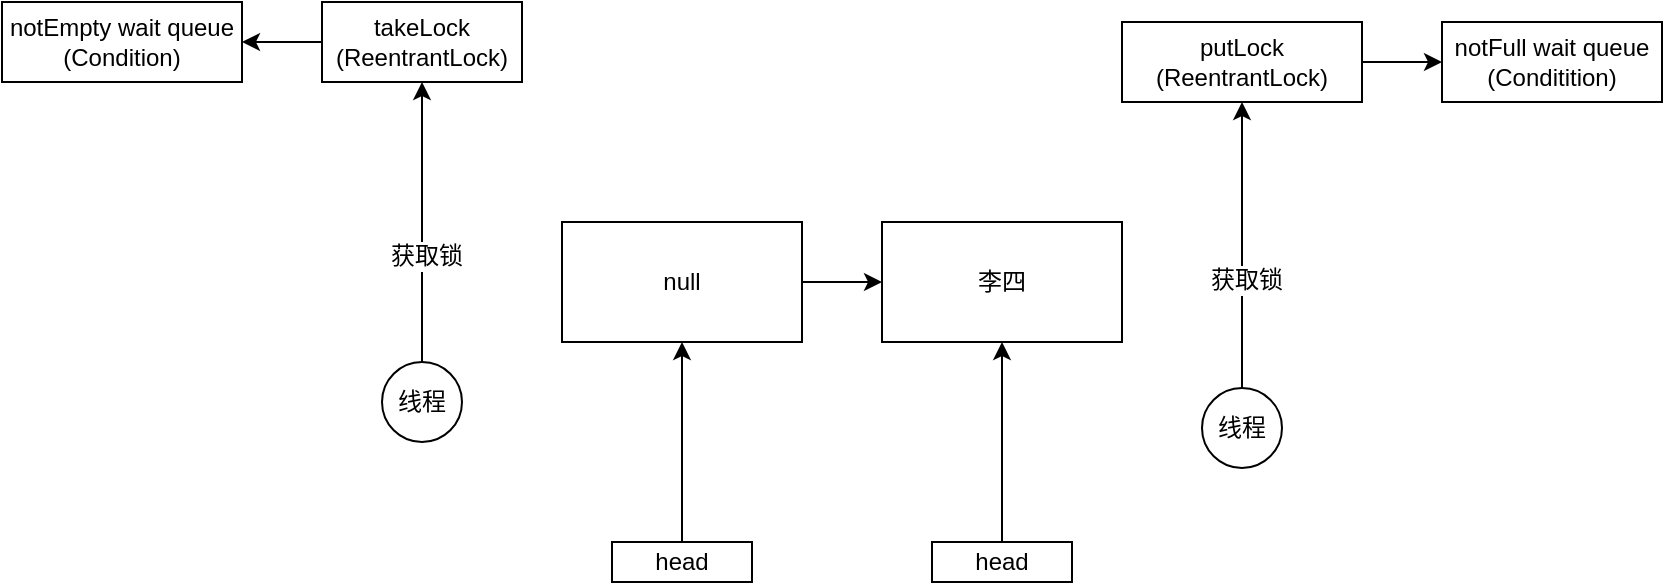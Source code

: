 <mxfile version="12.2.9" type="github" pages="1">
  <diagram id="orEDwhUKBMStI5XJ0Paf" name="第 1 页">
    <mxGraphModel dx="2249" dy="762" grid="1" gridSize="10" guides="1" tooltips="1" connect="1" arrows="1" fold="1" page="1" pageScale="1" pageWidth="827" pageHeight="1169" math="0" shadow="0">
      <root>
        <mxCell id="0"/>
        <mxCell id="1" parent="0"/>
        <mxCell id="djLy8KHiu-xG3MhfthzV-3" style="edgeStyle=orthogonalEdgeStyle;rounded=0;orthogonalLoop=1;jettySize=auto;html=1;entryX=0;entryY=0.5;entryDx=0;entryDy=0;" edge="1" parent="1" source="djLy8KHiu-xG3MhfthzV-1" target="djLy8KHiu-xG3MhfthzV-2">
          <mxGeometry relative="1" as="geometry"/>
        </mxCell>
        <mxCell id="djLy8KHiu-xG3MhfthzV-1" value="null" style="rounded=0;whiteSpace=wrap;html=1;" vertex="1" parent="1">
          <mxGeometry x="260" y="330" width="120" height="60" as="geometry"/>
        </mxCell>
        <mxCell id="djLy8KHiu-xG3MhfthzV-2" value="李四" style="rounded=0;whiteSpace=wrap;html=1;" vertex="1" parent="1">
          <mxGeometry x="420" y="330" width="120" height="60" as="geometry"/>
        </mxCell>
        <mxCell id="djLy8KHiu-xG3MhfthzV-6" style="edgeStyle=orthogonalEdgeStyle;rounded=0;orthogonalLoop=1;jettySize=auto;html=1;entryX=0.5;entryY=1;entryDx=0;entryDy=0;" edge="1" parent="1" source="djLy8KHiu-xG3MhfthzV-4" target="djLy8KHiu-xG3MhfthzV-1">
          <mxGeometry relative="1" as="geometry"/>
        </mxCell>
        <mxCell id="djLy8KHiu-xG3MhfthzV-4" value="head" style="rounded=0;whiteSpace=wrap;html=1;" vertex="1" parent="1">
          <mxGeometry x="285" y="490" width="70" height="20" as="geometry"/>
        </mxCell>
        <mxCell id="djLy8KHiu-xG3MhfthzV-7" style="edgeStyle=orthogonalEdgeStyle;rounded=0;orthogonalLoop=1;jettySize=auto;html=1;entryX=0.5;entryY=1;entryDx=0;entryDy=0;" edge="1" parent="1" source="djLy8KHiu-xG3MhfthzV-5" target="djLy8KHiu-xG3MhfthzV-2">
          <mxGeometry relative="1" as="geometry"/>
        </mxCell>
        <mxCell id="djLy8KHiu-xG3MhfthzV-5" value="head" style="rounded=0;whiteSpace=wrap;html=1;" vertex="1" parent="1">
          <mxGeometry x="445" y="490" width="70" height="20" as="geometry"/>
        </mxCell>
        <mxCell id="djLy8KHiu-xG3MhfthzV-10" style="edgeStyle=orthogonalEdgeStyle;rounded=0;orthogonalLoop=1;jettySize=auto;html=1;" edge="1" parent="1" source="djLy8KHiu-xG3MhfthzV-8" target="djLy8KHiu-xG3MhfthzV-9">
          <mxGeometry relative="1" as="geometry"/>
        </mxCell>
        <mxCell id="djLy8KHiu-xG3MhfthzV-8" value="takeLock&lt;br&gt;(ReentrantLock)" style="rounded=0;whiteSpace=wrap;html=1;" vertex="1" parent="1">
          <mxGeometry x="140" y="220" width="100" height="40" as="geometry"/>
        </mxCell>
        <mxCell id="djLy8KHiu-xG3MhfthzV-9" value="notEmpty wait queue&lt;br&gt;(Condition)" style="rounded=0;whiteSpace=wrap;html=1;" vertex="1" parent="1">
          <mxGeometry x="-20" y="220" width="120" height="40" as="geometry"/>
        </mxCell>
        <mxCell id="djLy8KHiu-xG3MhfthzV-12" style="edgeStyle=orthogonalEdgeStyle;rounded=0;orthogonalLoop=1;jettySize=auto;html=1;entryX=0.5;entryY=1;entryDx=0;entryDy=0;" edge="1" parent="1" source="djLy8KHiu-xG3MhfthzV-11" target="djLy8KHiu-xG3MhfthzV-8">
          <mxGeometry relative="1" as="geometry"/>
        </mxCell>
        <mxCell id="djLy8KHiu-xG3MhfthzV-13" value="获取锁" style="text;html=1;align=center;verticalAlign=middle;resizable=0;points=[];;labelBackgroundColor=#ffffff;" vertex="1" connectable="0" parent="djLy8KHiu-xG3MhfthzV-12">
          <mxGeometry x="-0.243" y="-2" relative="1" as="geometry">
            <mxPoint as="offset"/>
          </mxGeometry>
        </mxCell>
        <mxCell id="djLy8KHiu-xG3MhfthzV-11" value="线程" style="ellipse;whiteSpace=wrap;html=1;aspect=fixed;" vertex="1" parent="1">
          <mxGeometry x="170" y="400" width="40" height="40" as="geometry"/>
        </mxCell>
        <mxCell id="djLy8KHiu-xG3MhfthzV-15" value="notFull wait queue&lt;br&gt;(Conditition)" style="rounded=0;whiteSpace=wrap;html=1;" vertex="1" parent="1">
          <mxGeometry x="700" y="230" width="110" height="40" as="geometry"/>
        </mxCell>
        <mxCell id="djLy8KHiu-xG3MhfthzV-20" style="edgeStyle=orthogonalEdgeStyle;rounded=0;orthogonalLoop=1;jettySize=auto;html=1;entryX=0;entryY=0.5;entryDx=0;entryDy=0;" edge="1" parent="1" source="djLy8KHiu-xG3MhfthzV-16" target="djLy8KHiu-xG3MhfthzV-15">
          <mxGeometry relative="1" as="geometry"/>
        </mxCell>
        <mxCell id="djLy8KHiu-xG3MhfthzV-16" value="putLock&lt;br&gt;(ReentrantLock)" style="rounded=0;whiteSpace=wrap;html=1;" vertex="1" parent="1">
          <mxGeometry x="540" y="230" width="120" height="40" as="geometry"/>
        </mxCell>
        <mxCell id="djLy8KHiu-xG3MhfthzV-17" style="edgeStyle=orthogonalEdgeStyle;rounded=0;orthogonalLoop=1;jettySize=auto;html=1;entryX=0.5;entryY=1;entryDx=0;entryDy=0;" edge="1" parent="1" source="djLy8KHiu-xG3MhfthzV-19" target="djLy8KHiu-xG3MhfthzV-16">
          <mxGeometry relative="1" as="geometry"/>
        </mxCell>
        <mxCell id="djLy8KHiu-xG3MhfthzV-18" value="获取锁" style="text;html=1;align=center;verticalAlign=middle;resizable=0;points=[];;labelBackgroundColor=#ffffff;" vertex="1" connectable="0" parent="djLy8KHiu-xG3MhfthzV-17">
          <mxGeometry x="-0.243" y="-2" relative="1" as="geometry">
            <mxPoint as="offset"/>
          </mxGeometry>
        </mxCell>
        <mxCell id="djLy8KHiu-xG3MhfthzV-19" value="线程" style="ellipse;whiteSpace=wrap;html=1;aspect=fixed;" vertex="1" parent="1">
          <mxGeometry x="580" y="413" width="40" height="40" as="geometry"/>
        </mxCell>
      </root>
    </mxGraphModel>
  </diagram>
</mxfile>
